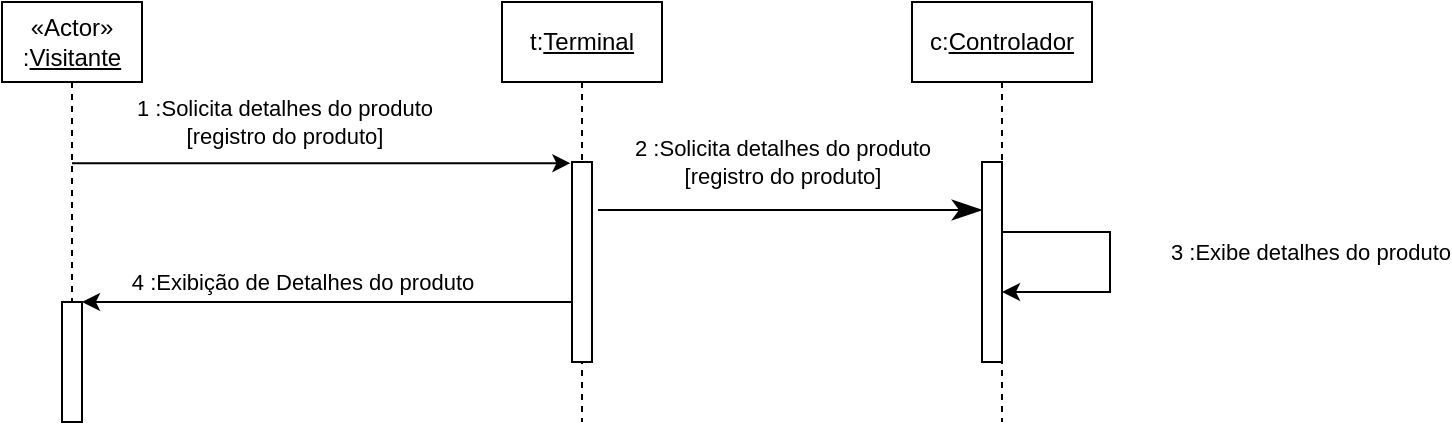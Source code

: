 <mxfile version="20.0.3" type="github">
  <diagram id="eE_6ue5iaBIaWCySbK9c" name="Page-1">
    <mxGraphModel dx="868" dy="481" grid="1" gridSize="10" guides="1" tooltips="1" connect="1" arrows="1" fold="1" page="1" pageScale="1" pageWidth="1169" pageHeight="827" math="0" shadow="0">
      <root>
        <mxCell id="0" />
        <mxCell id="1" parent="0" />
        <mxCell id="sFC9SjDeFBoFBHvGQgBR-1" value="&lt;div&gt;1 :Solicita detalhes do produto&lt;/div&gt;&lt;div&gt;[registro do produto]&lt;br&gt;&lt;/div&gt;" style="edgeStyle=orthogonalEdgeStyle;rounded=0;orthogonalLoop=1;jettySize=auto;html=1;entryX=-0.08;entryY=0.006;entryDx=0;entryDy=0;entryPerimeter=0;" parent="1" source="sFC9SjDeFBoFBHvGQgBR-2" target="sFC9SjDeFBoFBHvGQgBR-6" edge="1">
          <mxGeometry x="-0.154" y="21" relative="1" as="geometry">
            <Array as="points">
              <mxPoint x="260" y="150" />
            </Array>
            <mxPoint as="offset" />
          </mxGeometry>
        </mxCell>
        <mxCell id="sFC9SjDeFBoFBHvGQgBR-2" value="&lt;div&gt;«Actor»&lt;/div&gt;&lt;div&gt;:&lt;u&gt;Visitante&lt;/u&gt;&lt;/div&gt;" style="shape=umlLifeline;perimeter=lifelinePerimeter;whiteSpace=wrap;html=1;container=1;collapsible=0;recursiveResize=0;outlineConnect=0;" parent="1" vertex="1">
          <mxGeometry x="130" y="70" width="70" height="210" as="geometry" />
        </mxCell>
        <mxCell id="sFC9SjDeFBoFBHvGQgBR-3" value="" style="html=1;points=[];perimeter=orthogonalPerimeter;" parent="sFC9SjDeFBoFBHvGQgBR-2" vertex="1">
          <mxGeometry x="30" y="150" width="10" height="60" as="geometry" />
        </mxCell>
        <mxCell id="sFC9SjDeFBoFBHvGQgBR-4" value="4 :Exibição de Detalhes do produto" style="edgeStyle=orthogonalEdgeStyle;rounded=0;orthogonalLoop=1;jettySize=auto;html=1;" parent="1" source="sFC9SjDeFBoFBHvGQgBR-5" edge="1">
          <mxGeometry x="0.118" y="-10" relative="1" as="geometry">
            <mxPoint x="170" y="220" as="targetPoint" />
            <Array as="points">
              <mxPoint x="170" y="220" />
            </Array>
            <mxPoint as="offset" />
          </mxGeometry>
        </mxCell>
        <mxCell id="sFC9SjDeFBoFBHvGQgBR-5" value="t:&lt;u&gt;Terminal&lt;/u&gt;" style="shape=umlLifeline;perimeter=lifelinePerimeter;whiteSpace=wrap;html=1;container=1;collapsible=0;recursiveResize=0;outlineConnect=0;" parent="1" vertex="1">
          <mxGeometry x="380" y="70" width="80" height="210" as="geometry" />
        </mxCell>
        <mxCell id="sFC9SjDeFBoFBHvGQgBR-6" value="" style="html=1;points=[];perimeter=orthogonalPerimeter;" parent="sFC9SjDeFBoFBHvGQgBR-5" vertex="1">
          <mxGeometry x="35" y="80" width="10" height="100" as="geometry" />
        </mxCell>
        <mxCell id="71_Q1x2PJ6GsmB_ZL4Tm-1" value="&lt;div&gt;c:&lt;u&gt;Controlador&lt;/u&gt;&lt;/div&gt;" style="shape=umlLifeline;perimeter=lifelinePerimeter;whiteSpace=wrap;html=1;container=1;collapsible=0;recursiveResize=0;outlineConnect=0;" vertex="1" parent="1">
          <mxGeometry x="585" y="70" width="90" height="210" as="geometry" />
        </mxCell>
        <mxCell id="71_Q1x2PJ6GsmB_ZL4Tm-2" value="" style="html=1;points=[];perimeter=orthogonalPerimeter;" vertex="1" parent="71_Q1x2PJ6GsmB_ZL4Tm-1">
          <mxGeometry x="35" y="80" width="10" height="100" as="geometry" />
        </mxCell>
        <mxCell id="71_Q1x2PJ6GsmB_ZL4Tm-3" value="&lt;div&gt;3 :Exibe detalhes do produto&lt;br&gt;&lt;/div&gt;" style="edgeStyle=orthogonalEdgeStyle;rounded=0;orthogonalLoop=1;jettySize=auto;html=1;" edge="1" parent="71_Q1x2PJ6GsmB_ZL4Tm-1">
          <mxGeometry x="-0.072" y="100" relative="1" as="geometry">
            <mxPoint x="45" y="115" as="sourcePoint" />
            <mxPoint x="45" y="145" as="targetPoint" />
            <Array as="points">
              <mxPoint x="45" y="115" />
              <mxPoint x="99" y="115" />
              <mxPoint x="99" y="145" />
            </Array>
            <mxPoint as="offset" />
          </mxGeometry>
        </mxCell>
        <mxCell id="71_Q1x2PJ6GsmB_ZL4Tm-5" value="&lt;div&gt;2 :Solicita detalhes do produto&lt;/div&gt;&lt;div&gt;[registro do produto]&lt;/div&gt;" style="endArrow=classicThin;endFill=1;endSize=12;html=1;rounded=0;exitX=1.3;exitY=0.24;exitDx=0;exitDy=0;exitPerimeter=0;" edge="1" parent="1" source="sFC9SjDeFBoFBHvGQgBR-6">
          <mxGeometry x="-0.042" y="24" width="160" relative="1" as="geometry">
            <mxPoint x="540" y="240" as="sourcePoint" />
            <mxPoint x="620" y="174" as="targetPoint" />
            <mxPoint as="offset" />
          </mxGeometry>
        </mxCell>
      </root>
    </mxGraphModel>
  </diagram>
</mxfile>
